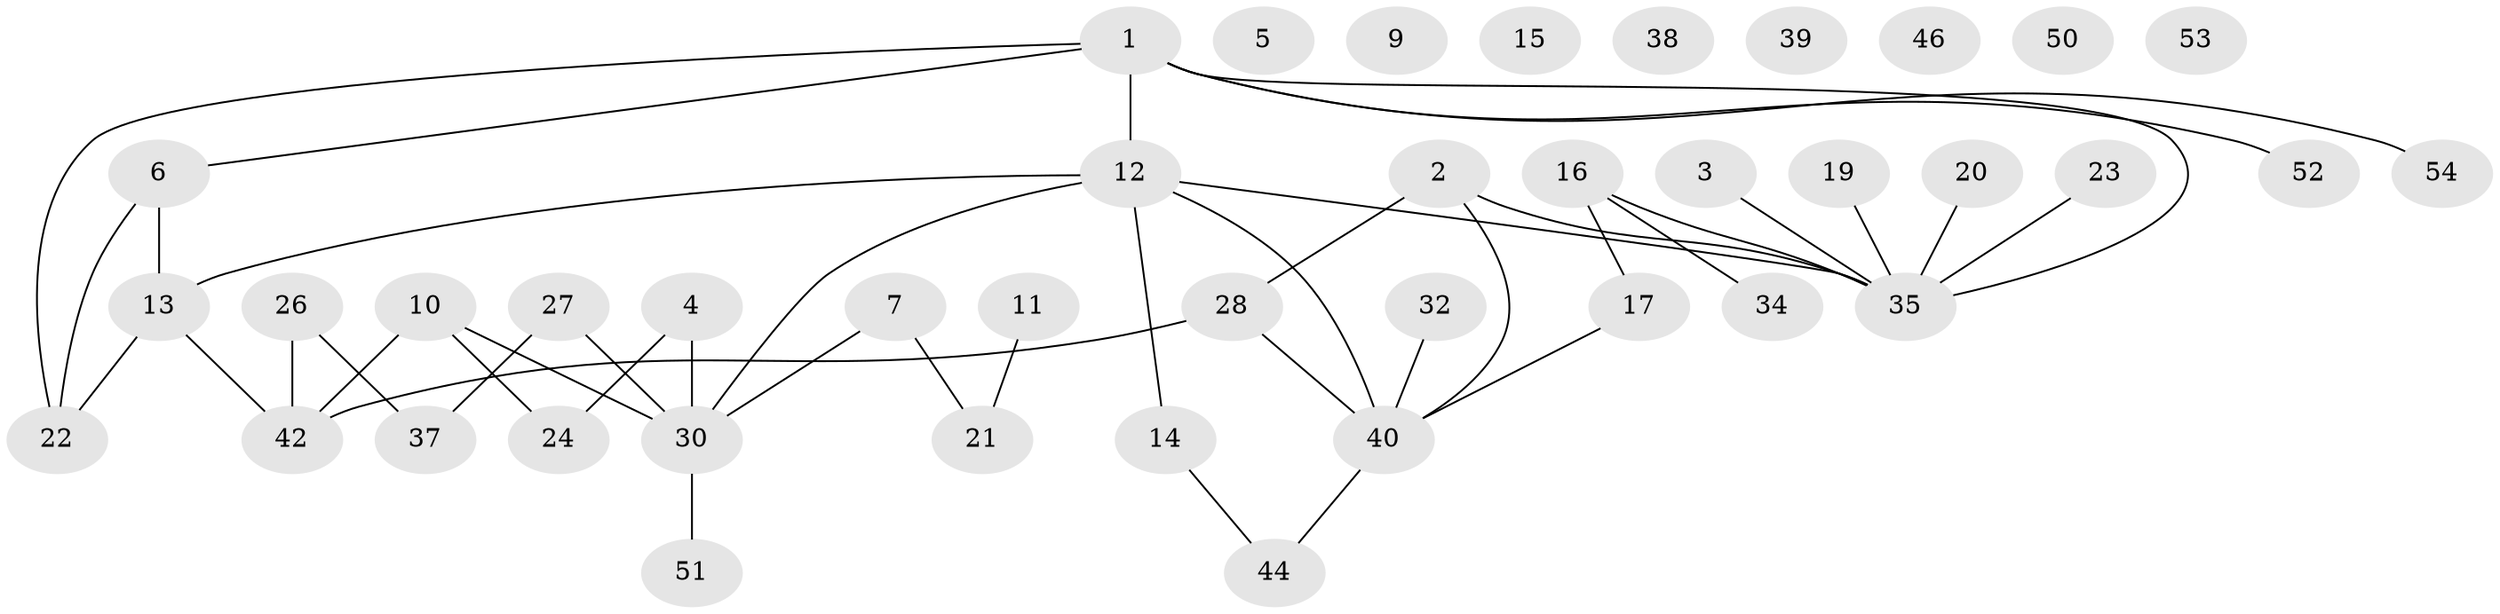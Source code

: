 // original degree distribution, {5: 0.08064516129032258, 3: 0.20967741935483872, 1: 0.2903225806451613, 2: 0.1774193548387097, 0: 0.11290322580645161, 6: 0.03225806451612903, 4: 0.0967741935483871}
// Generated by graph-tools (version 1.1) at 2025/41/03/06/25 10:41:24]
// undirected, 41 vertices, 44 edges
graph export_dot {
graph [start="1"]
  node [color=gray90,style=filled];
  1 [super="+56"];
  2 [super="+25"];
  3 [super="+8"];
  4 [super="+49"];
  5 [super="+59"];
  6 [super="+33"];
  7;
  9;
  10;
  11;
  12 [super="+57"];
  13 [super="+60"];
  14 [super="+47"];
  15;
  16 [super="+18"];
  17 [super="+36"];
  19;
  20;
  21 [super="+29"];
  22 [super="+58"];
  23;
  24 [super="+62"];
  26 [super="+43"];
  27;
  28;
  30 [super="+31"];
  32;
  34;
  35 [super="+48"];
  37 [super="+61"];
  38;
  39;
  40 [super="+41"];
  42 [super="+45"];
  44;
  46;
  50;
  51;
  52;
  53;
  54 [super="+55"];
  1 -- 12;
  1 -- 35;
  1 -- 54;
  1 -- 22 [weight=2];
  1 -- 52;
  1 -- 6;
  2 -- 28 [weight=2];
  2 -- 40;
  2 -- 35 [weight=2];
  3 -- 35;
  4 -- 24;
  4 -- 30;
  6 -- 13;
  6 -- 22;
  7 -- 21;
  7 -- 30;
  10 -- 24;
  10 -- 30;
  10 -- 42;
  11 -- 21;
  12 -- 13;
  12 -- 14;
  12 -- 30;
  12 -- 35;
  12 -- 40;
  13 -- 22 [weight=2];
  13 -- 42;
  14 -- 44;
  16 -- 34;
  16 -- 17;
  16 -- 35;
  17 -- 40;
  19 -- 35;
  20 -- 35;
  23 -- 35;
  26 -- 42 [weight=2];
  26 -- 37;
  27 -- 30;
  27 -- 37;
  28 -- 42;
  28 -- 40;
  30 -- 51;
  32 -- 40;
  40 -- 44;
}
